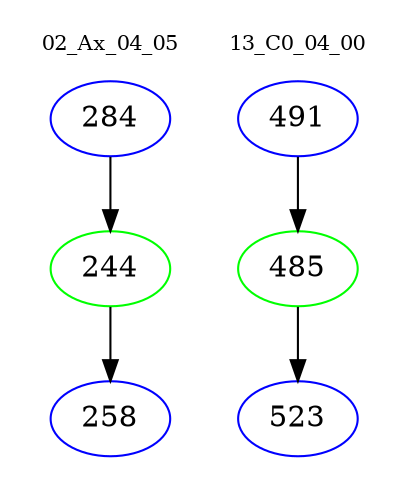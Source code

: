 digraph{
subgraph cluster_0 {
color = white
label = "02_Ax_04_05";
fontsize=10;
T0_284 [label="284", color="blue"]
T0_284 -> T0_244 [color="black"]
T0_244 [label="244", color="green"]
T0_244 -> T0_258 [color="black"]
T0_258 [label="258", color="blue"]
}
subgraph cluster_1 {
color = white
label = "13_C0_04_00";
fontsize=10;
T1_491 [label="491", color="blue"]
T1_491 -> T1_485 [color="black"]
T1_485 [label="485", color="green"]
T1_485 -> T1_523 [color="black"]
T1_523 [label="523", color="blue"]
}
}
